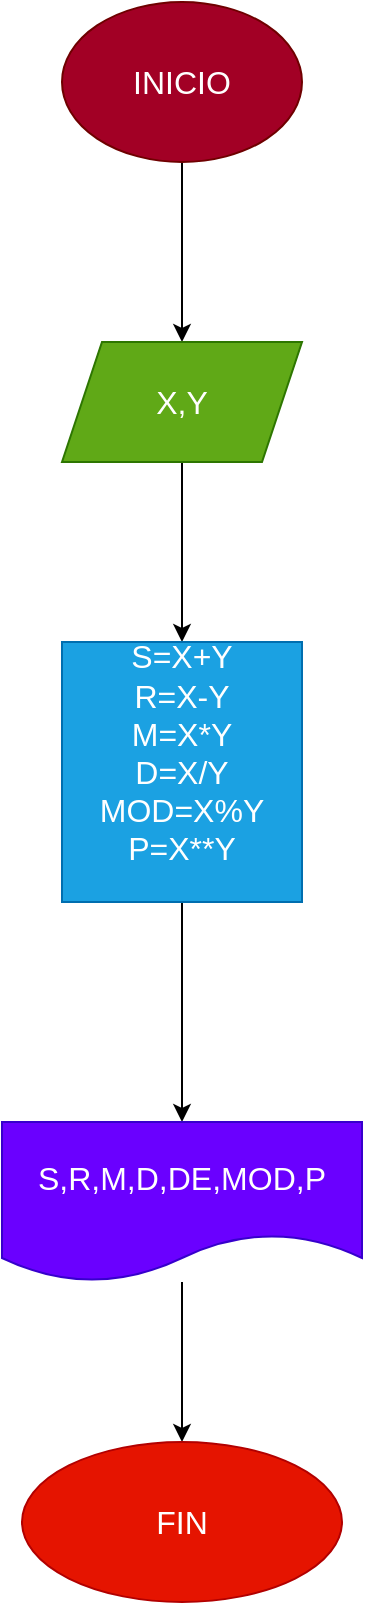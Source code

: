 <mxfile>
    <diagram id="WnWQhIaieIFUJl8pkWea" name="Página-1">
        <mxGraphModel dx="532" dy="461" grid="1" gridSize="10" guides="1" tooltips="1" connect="1" arrows="1" fold="1" page="1" pageScale="1" pageWidth="827" pageHeight="1169" math="0" shadow="0">
            <root>
                <mxCell id="0"/>
                <mxCell id="1" parent="0"/>
                <mxCell id="4" value="" style="edgeStyle=none;html=1;fontSize=24;" edge="1" parent="1" source="2" target="3">
                    <mxGeometry relative="1" as="geometry"/>
                </mxCell>
                <mxCell id="2" value="&lt;font size=&quot;3&quot;&gt;INICIO&lt;/font&gt;" style="ellipse;whiteSpace=wrap;html=1;fillColor=#a20025;fontColor=#ffffff;strokeColor=#6F0000;" vertex="1" parent="1">
                    <mxGeometry x="210" y="40" width="120" height="80" as="geometry"/>
                </mxCell>
                <mxCell id="6" value="" style="edgeStyle=none;html=1;fontSize=24;" edge="1" parent="1" source="3" target="5">
                    <mxGeometry relative="1" as="geometry"/>
                </mxCell>
                <mxCell id="3" value="&lt;font size=&quot;3&quot;&gt;X,Y&lt;/font&gt;" style="shape=parallelogram;perimeter=parallelogramPerimeter;whiteSpace=wrap;html=1;fixedSize=1;fillColor=#60a917;fontColor=#ffffff;strokeColor=#2D7600;" vertex="1" parent="1">
                    <mxGeometry x="210" y="210" width="120" height="60" as="geometry"/>
                </mxCell>
                <mxCell id="11" style="edgeStyle=none;html=1;exitX=0.5;exitY=1;exitDx=0;exitDy=0;entryX=0.5;entryY=0;entryDx=0;entryDy=0;fontSize=24;" edge="1" parent="1" source="5" target="9">
                    <mxGeometry relative="1" as="geometry"/>
                </mxCell>
                <mxCell id="5" value="&lt;font size=&quot;3&quot;&gt;S=X+Y&lt;br&gt;R=X-Y&lt;br&gt;M=X*Y&lt;br&gt;D=X/Y&lt;br&gt;MOD=X%Y&lt;br&gt;P=X**Y&lt;br&gt;&lt;br&gt;&lt;/font&gt;" style="whiteSpace=wrap;html=1;fillColor=#1ba1e2;fontColor=#ffffff;strokeColor=#006EAF;" vertex="1" parent="1">
                    <mxGeometry x="210" y="360" width="120" height="130" as="geometry"/>
                </mxCell>
                <mxCell id="15" value="" style="edgeStyle=none;html=1;fontSize=24;" edge="1" parent="1" source="9" target="14">
                    <mxGeometry relative="1" as="geometry"/>
                </mxCell>
                <mxCell id="9" value="&lt;font size=&quot;3&quot;&gt;S,R,M,D,DE,MOD,P&lt;/font&gt;" style="shape=document;whiteSpace=wrap;html=1;boundedLbl=1;fillColor=#6a00ff;fontColor=#ffffff;strokeColor=#3700CC;" vertex="1" parent="1">
                    <mxGeometry x="180" y="600" width="180" height="80" as="geometry"/>
                </mxCell>
                <mxCell id="14" value="&lt;font size=&quot;3&quot;&gt;FIN&lt;/font&gt;" style="ellipse;whiteSpace=wrap;html=1;fillColor=#e51400;fontColor=#ffffff;strokeColor=#B20000;" vertex="1" parent="1">
                    <mxGeometry x="190" y="760" width="160" height="80" as="geometry"/>
                </mxCell>
            </root>
        </mxGraphModel>
    </diagram>
</mxfile>
